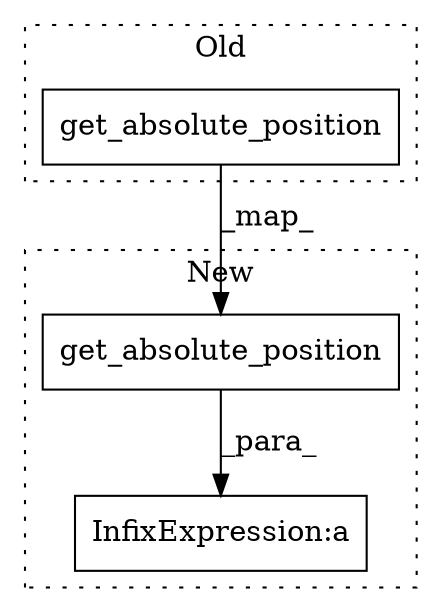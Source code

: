 digraph G {
subgraph cluster0 {
1 [label="get_absolute_position" a="32" s="2354,2382" l="22,1" shape="box"];
label = "Old";
style="dotted";
}
subgraph cluster1 {
2 [label="get_absolute_position" a="32" s="2455,2483" l="22,1" shape="box"];
3 [label="InfixExpression:a" a="27" s="2484" l="3" shape="box"];
label = "New";
style="dotted";
}
1 -> 2 [label="_map_"];
2 -> 3 [label="_para_"];
}